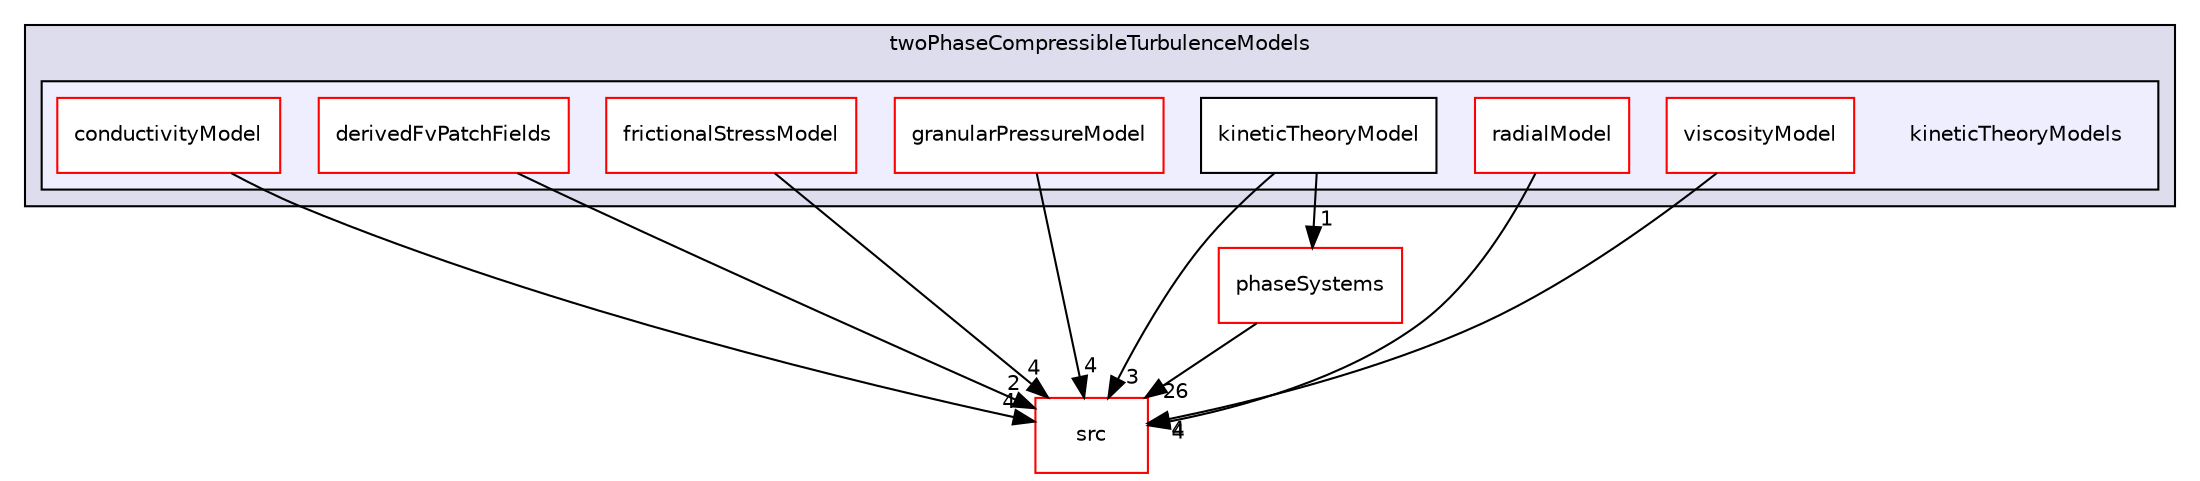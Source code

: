 digraph "applications/solvers/multiphase/reactingEulerFoam/reactingTwoPhaseEulerFoam/twoPhaseCompressibleTurbulenceModels/kineticTheoryModels" {
  bgcolor=transparent;
  compound=true
  node [ fontsize="10", fontname="Helvetica"];
  edge [ labelfontsize="10", labelfontname="Helvetica"];
  subgraph clusterdir_af22173f15e5126c671ddeeeb2810f72 {
    graph [ bgcolor="#ddddee", pencolor="black", label="twoPhaseCompressibleTurbulenceModels" fontname="Helvetica", fontsize="10", URL="dir_af22173f15e5126c671ddeeeb2810f72.html"]
  subgraph clusterdir_0439bb45f0635097a245a13349eed6e8 {
    graph [ bgcolor="#eeeeff", pencolor="black", label="" URL="dir_0439bb45f0635097a245a13349eed6e8.html"];
    dir_0439bb45f0635097a245a13349eed6e8 [shape=plaintext label="kineticTheoryModels"];
    dir_f70b72f660e83da5aec8a8bd354102fa [shape=box label="conductivityModel" color="red" fillcolor="white" style="filled" URL="dir_f70b72f660e83da5aec8a8bd354102fa.html"];
    dir_ac6a558ea90e4e7fc273cf5554469bc0 [shape=box label="derivedFvPatchFields" color="red" fillcolor="white" style="filled" URL="dir_ac6a558ea90e4e7fc273cf5554469bc0.html"];
    dir_ba77ee356b81a9294ab794cad3de985f [shape=box label="frictionalStressModel" color="red" fillcolor="white" style="filled" URL="dir_ba77ee356b81a9294ab794cad3de985f.html"];
    dir_40e0eea83ddbb11c7bf7a276a19836f4 [shape=box label="granularPressureModel" color="red" fillcolor="white" style="filled" URL="dir_40e0eea83ddbb11c7bf7a276a19836f4.html"];
    dir_b82619a1208387f007f93932fd78d6ef [shape=box label="kineticTheoryModel" color="black" fillcolor="white" style="filled" URL="dir_b82619a1208387f007f93932fd78d6ef.html"];
    dir_2f1505c06aec682a5a9b4ad5f4aa3632 [shape=box label="radialModel" color="red" fillcolor="white" style="filled" URL="dir_2f1505c06aec682a5a9b4ad5f4aa3632.html"];
    dir_dc9e2d86a1fc450b269651f2794e2d86 [shape=box label="viscosityModel" color="red" fillcolor="white" style="filled" URL="dir_dc9e2d86a1fc450b269651f2794e2d86.html"];
  }
  }
  dir_68267d1309a1af8e8297ef4c3efbcdba [shape=box label="src" color="red" URL="dir_68267d1309a1af8e8297ef4c3efbcdba.html"];
  dir_bc741cf0feed825022d764837944696d [shape=box label="phaseSystems" color="red" URL="dir_bc741cf0feed825022d764837944696d.html"];
  dir_f70b72f660e83da5aec8a8bd354102fa->dir_68267d1309a1af8e8297ef4c3efbcdba [headlabel="4", labeldistance=1.5 headhref="dir_000378_000737.html"];
  dir_2f1505c06aec682a5a9b4ad5f4aa3632->dir_68267d1309a1af8e8297ef4c3efbcdba [headlabel="4", labeldistance=1.5 headhref="dir_000415_000737.html"];
  dir_bc741cf0feed825022d764837944696d->dir_68267d1309a1af8e8297ef4c3efbcdba [headlabel="26", labeldistance=1.5 headhref="dir_000144_000737.html"];
  dir_dc9e2d86a1fc450b269651f2794e2d86->dir_68267d1309a1af8e8297ef4c3efbcdba [headlabel="4", labeldistance=1.5 headhref="dir_000425_000737.html"];
  dir_ba77ee356b81a9294ab794cad3de985f->dir_68267d1309a1af8e8297ef4c3efbcdba [headlabel="4", labeldistance=1.5 headhref="dir_000396_000737.html"];
  dir_b82619a1208387f007f93932fd78d6ef->dir_68267d1309a1af8e8297ef4c3efbcdba [headlabel="3", labeldistance=1.5 headhref="dir_000413_000737.html"];
  dir_b82619a1208387f007f93932fd78d6ef->dir_bc741cf0feed825022d764837944696d [headlabel="1", labeldistance=1.5 headhref="dir_000413_000144.html"];
  dir_40e0eea83ddbb11c7bf7a276a19836f4->dir_68267d1309a1af8e8297ef4c3efbcdba [headlabel="4", labeldistance=1.5 headhref="dir_000405_000737.html"];
  dir_ac6a558ea90e4e7fc273cf5554469bc0->dir_68267d1309a1af8e8297ef4c3efbcdba [headlabel="2", labeldistance=1.5 headhref="dir_000390_000737.html"];
}

